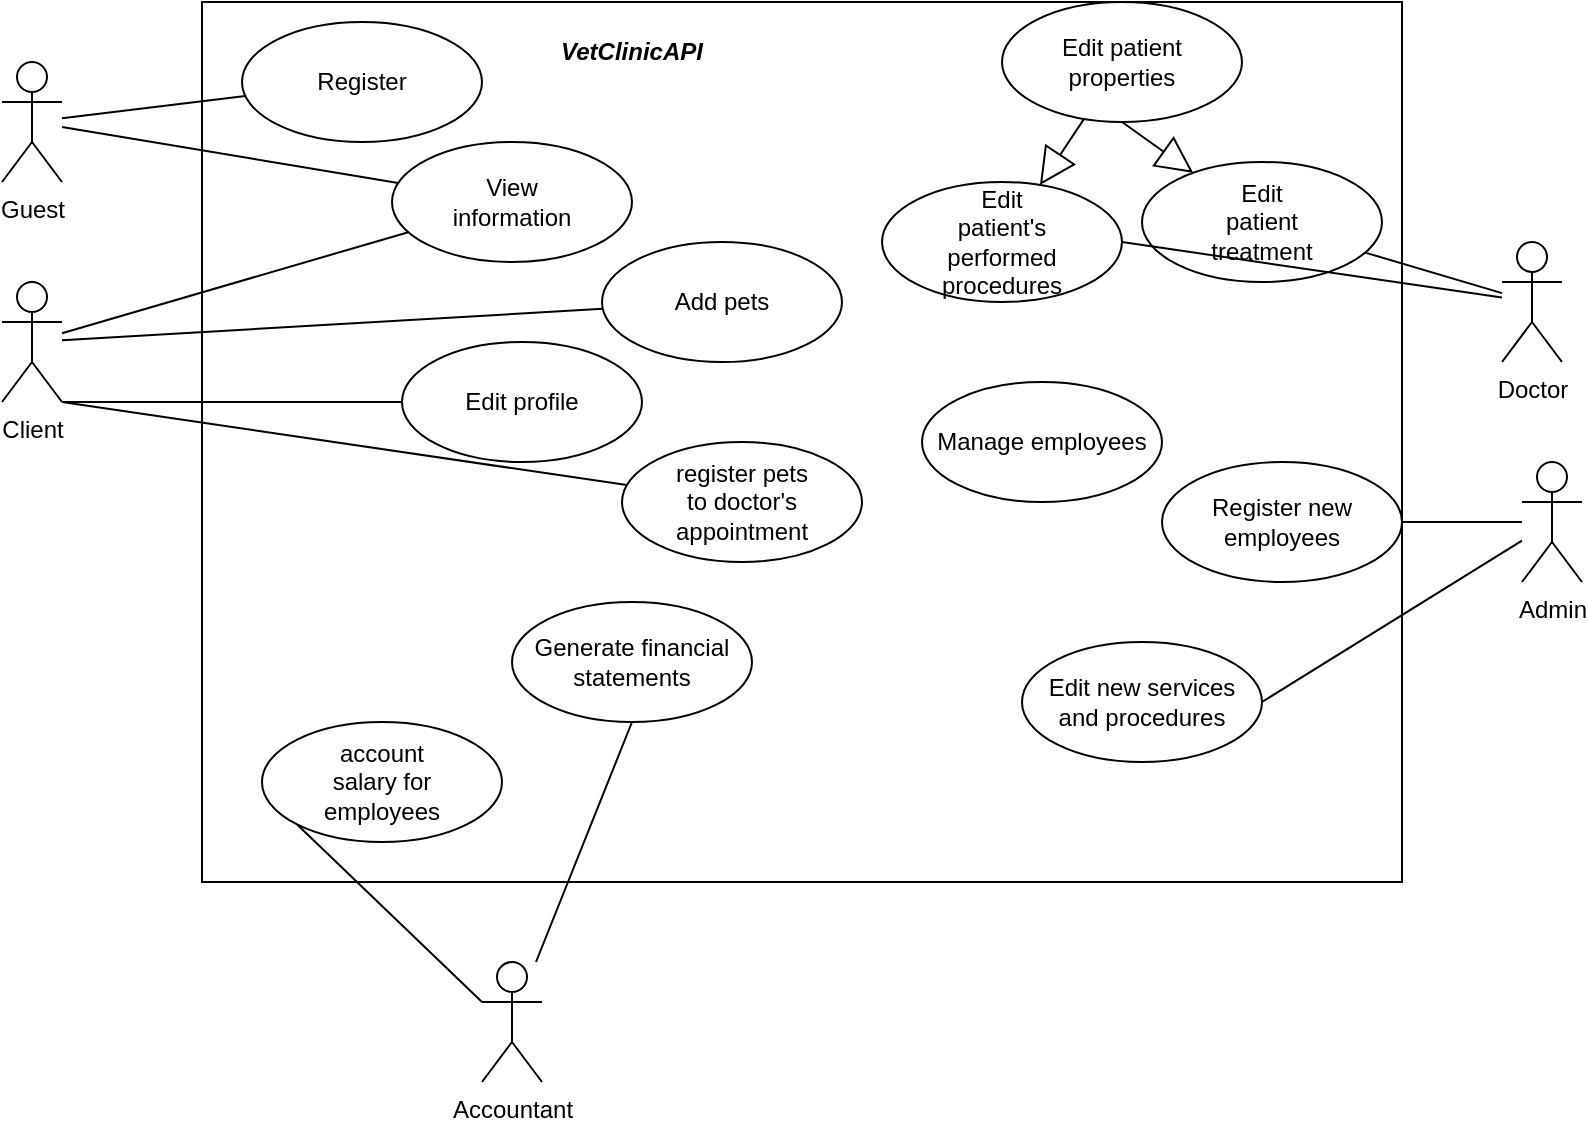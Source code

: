 <mxfile version="17.5.0" type="github">
  <diagram id="YmJbUNZ7-ScvL3K1Ze7F" name="Page-1">
    <mxGraphModel dx="706" dy="762" grid="1" gridSize="10" guides="1" tooltips="1" connect="1" arrows="1" fold="1" page="1" pageScale="1" pageWidth="850" pageHeight="1100" math="0" shadow="0">
      <root>
        <mxCell id="0" />
        <mxCell id="1" parent="0" />
        <mxCell id="cwu9wlnUS9ruzqK-m6uW-2" value="" style="rounded=0;whiteSpace=wrap;html=1;" parent="1" vertex="1">
          <mxGeometry x="130" y="90" width="600" height="440" as="geometry" />
        </mxCell>
        <mxCell id="cwu9wlnUS9ruzqK-m6uW-4" value="&lt;i&gt;&lt;b&gt;VetClinicAPI&lt;/b&gt;&lt;/i&gt;" style="text;html=1;strokeColor=none;fillColor=none;align=center;verticalAlign=middle;whiteSpace=wrap;rounded=0;" parent="1" vertex="1">
          <mxGeometry x="270" y="100" width="150" height="30" as="geometry" />
        </mxCell>
        <mxCell id="cwu9wlnUS9ruzqK-m6uW-10" value="" style="group" parent="1" vertex="1" connectable="0">
          <mxGeometry x="225" y="160" width="120" height="60" as="geometry" />
        </mxCell>
        <mxCell id="cwu9wlnUS9ruzqK-m6uW-5" value="" style="ellipse;whiteSpace=wrap;html=1;" parent="cwu9wlnUS9ruzqK-m6uW-10" vertex="1">
          <mxGeometry width="120" height="60" as="geometry" />
        </mxCell>
        <mxCell id="cwu9wlnUS9ruzqK-m6uW-9" value="View information" style="text;html=1;strokeColor=none;fillColor=none;align=center;verticalAlign=middle;whiteSpace=wrap;rounded=0;" parent="cwu9wlnUS9ruzqK-m6uW-10" vertex="1">
          <mxGeometry x="30" y="15" width="60" height="30" as="geometry" />
        </mxCell>
        <mxCell id="cwu9wlnUS9ruzqK-m6uW-13" value="" style="group" parent="1" vertex="1" connectable="0">
          <mxGeometry x="150" y="100" width="120" height="60" as="geometry" />
        </mxCell>
        <mxCell id="cwu9wlnUS9ruzqK-m6uW-8" value="" style="ellipse;whiteSpace=wrap;html=1;" parent="cwu9wlnUS9ruzqK-m6uW-13" vertex="1">
          <mxGeometry width="120" height="60" as="geometry" />
        </mxCell>
        <mxCell id="cwu9wlnUS9ruzqK-m6uW-11" value="Register" style="text;html=1;strokeColor=none;fillColor=none;align=center;verticalAlign=middle;whiteSpace=wrap;rounded=0;" parent="cwu9wlnUS9ruzqK-m6uW-13" vertex="1">
          <mxGeometry x="30" y="15" width="60" height="30" as="geometry" />
        </mxCell>
        <mxCell id="cwu9wlnUS9ruzqK-m6uW-14" value="Guest" style="shape=umlActor;verticalLabelPosition=bottom;verticalAlign=top;html=1;outlineConnect=0;" parent="1" vertex="1">
          <mxGeometry x="30" y="120" width="30" height="60" as="geometry" />
        </mxCell>
        <mxCell id="cwu9wlnUS9ruzqK-m6uW-18" value="" style="endArrow=none;html=1;rounded=0;" parent="1" source="cwu9wlnUS9ruzqK-m6uW-5" target="cwu9wlnUS9ruzqK-m6uW-14" edge="1">
          <mxGeometry width="50" height="50" relative="1" as="geometry">
            <mxPoint x="130" y="290" as="sourcePoint" />
            <mxPoint x="180" y="240" as="targetPoint" />
          </mxGeometry>
        </mxCell>
        <mxCell id="cwu9wlnUS9ruzqK-m6uW-21" value="" style="endArrow=none;html=1;rounded=0;" parent="1" source="cwu9wlnUS9ruzqK-m6uW-8" target="cwu9wlnUS9ruzqK-m6uW-14" edge="1">
          <mxGeometry width="50" height="50" relative="1" as="geometry">
            <mxPoint x="100" y="280" as="sourcePoint" />
            <mxPoint x="150" y="230" as="targetPoint" />
          </mxGeometry>
        </mxCell>
        <mxCell id="cwu9wlnUS9ruzqK-m6uW-23" value="Client" style="shape=umlActor;verticalLabelPosition=bottom;verticalAlign=top;html=1;outlineConnect=0;" parent="1" vertex="1">
          <mxGeometry x="30" y="230" width="30" height="60" as="geometry" />
        </mxCell>
        <mxCell id="cwu9wlnUS9ruzqK-m6uW-29" value="" style="group" parent="1" vertex="1" connectable="0">
          <mxGeometry x="340" y="310" width="120" height="60" as="geometry" />
        </mxCell>
        <mxCell id="cwu9wlnUS9ruzqK-m6uW-25" value="" style="ellipse;whiteSpace=wrap;html=1;" parent="cwu9wlnUS9ruzqK-m6uW-29" vertex="1">
          <mxGeometry width="120" height="60" as="geometry" />
        </mxCell>
        <mxCell id="cwu9wlnUS9ruzqK-m6uW-28" value="&lt;div&gt;register pets to doctor&#39;s&lt;/div&gt;&lt;div&gt;appointment&lt;br&gt;&lt;/div&gt;" style="text;html=1;strokeColor=none;fillColor=none;align=center;verticalAlign=middle;whiteSpace=wrap;rounded=0;" parent="cwu9wlnUS9ruzqK-m6uW-29" vertex="1">
          <mxGeometry x="30" y="15" width="60" height="30" as="geometry" />
        </mxCell>
        <mxCell id="cwu9wlnUS9ruzqK-m6uW-30" value="" style="group" parent="1" vertex="1" connectable="0">
          <mxGeometry x="330" y="210" width="120" height="60" as="geometry" />
        </mxCell>
        <mxCell id="cwu9wlnUS9ruzqK-m6uW-24" value="" style="ellipse;whiteSpace=wrap;html=1;" parent="cwu9wlnUS9ruzqK-m6uW-30" vertex="1">
          <mxGeometry width="120" height="60" as="geometry" />
        </mxCell>
        <mxCell id="cwu9wlnUS9ruzqK-m6uW-27" value="Add pets" style="text;html=1;strokeColor=none;fillColor=none;align=center;verticalAlign=middle;whiteSpace=wrap;rounded=0;" parent="cwu9wlnUS9ruzqK-m6uW-30" vertex="1">
          <mxGeometry x="30" y="15" width="60" height="30" as="geometry" />
        </mxCell>
        <mxCell id="cwu9wlnUS9ruzqK-m6uW-34" value="" style="endArrow=none;html=1;rounded=0;" parent="1" source="cwu9wlnUS9ruzqK-m6uW-5" target="cwu9wlnUS9ruzqK-m6uW-23" edge="1">
          <mxGeometry width="50" height="50" relative="1" as="geometry">
            <mxPoint x="140" y="360" as="sourcePoint" />
            <mxPoint x="190" y="310" as="targetPoint" />
          </mxGeometry>
        </mxCell>
        <mxCell id="cwu9wlnUS9ruzqK-m6uW-35" value="" style="endArrow=none;html=1;rounded=0;entryX=1;entryY=1;entryDx=0;entryDy=0;entryPerimeter=0;" parent="1" source="cwu9wlnUS9ruzqK-m6uW-12" target="cwu9wlnUS9ruzqK-m6uW-23" edge="1">
          <mxGeometry width="50" height="50" relative="1" as="geometry">
            <mxPoint x="100" y="410" as="sourcePoint" />
            <mxPoint x="150" y="360" as="targetPoint" />
          </mxGeometry>
        </mxCell>
        <mxCell id="cwu9wlnUS9ruzqK-m6uW-36" value="" style="endArrow=none;html=1;rounded=0;" parent="1" source="cwu9wlnUS9ruzqK-m6uW-24" target="cwu9wlnUS9ruzqK-m6uW-23" edge="1">
          <mxGeometry width="50" height="50" relative="1" as="geometry">
            <mxPoint x="100" y="380" as="sourcePoint" />
            <mxPoint x="150" y="330" as="targetPoint" />
            <Array as="points" />
          </mxGeometry>
        </mxCell>
        <mxCell id="cwu9wlnUS9ruzqK-m6uW-38" value="" style="group" parent="1" vertex="1" connectable="0">
          <mxGeometry x="260" y="260" width="120" height="60" as="geometry" />
        </mxCell>
        <mxCell id="cwu9wlnUS9ruzqK-m6uW-12" value="" style="ellipse;whiteSpace=wrap;html=1;" parent="cwu9wlnUS9ruzqK-m6uW-38" vertex="1">
          <mxGeometry x="-30" width="120" height="60" as="geometry" />
        </mxCell>
        <mxCell id="cwu9wlnUS9ruzqK-m6uW-26" value="Edit profile" style="text;html=1;strokeColor=none;fillColor=none;align=center;verticalAlign=middle;whiteSpace=wrap;rounded=0;" parent="cwu9wlnUS9ruzqK-m6uW-38" vertex="1">
          <mxGeometry y="15" width="60" height="30" as="geometry" />
        </mxCell>
        <mxCell id="cwu9wlnUS9ruzqK-m6uW-39" value="" style="endArrow=none;html=1;rounded=0;entryX=1;entryY=1;entryDx=0;entryDy=0;entryPerimeter=0;" parent="1" source="cwu9wlnUS9ruzqK-m6uW-25" target="cwu9wlnUS9ruzqK-m6uW-23" edge="1">
          <mxGeometry width="50" height="50" relative="1" as="geometry">
            <mxPoint x="100" y="410" as="sourcePoint" />
            <mxPoint x="150" y="360" as="targetPoint" />
          </mxGeometry>
        </mxCell>
        <mxCell id="cwu9wlnUS9ruzqK-m6uW-47" value="Doctor" style="shape=umlActor;verticalLabelPosition=bottom;verticalAlign=top;html=1;outlineConnect=0;" parent="1" vertex="1">
          <mxGeometry x="780" y="210" width="30" height="60" as="geometry" />
        </mxCell>
        <mxCell id="cwu9wlnUS9ruzqK-m6uW-49" value="" style="group" parent="1" vertex="1" connectable="0">
          <mxGeometry x="600" y="170" width="120" height="60" as="geometry" />
        </mxCell>
        <mxCell id="cwu9wlnUS9ruzqK-m6uW-50" value="" style="ellipse;whiteSpace=wrap;html=1;" parent="cwu9wlnUS9ruzqK-m6uW-49" vertex="1">
          <mxGeometry width="120" height="60" as="geometry" />
        </mxCell>
        <mxCell id="cwu9wlnUS9ruzqK-m6uW-51" value="Edit patient treatment" style="text;html=1;strokeColor=none;fillColor=none;align=center;verticalAlign=middle;whiteSpace=wrap;rounded=0;" parent="cwu9wlnUS9ruzqK-m6uW-49" vertex="1">
          <mxGeometry x="30" y="15" width="60" height="30" as="geometry" />
        </mxCell>
        <mxCell id="cwu9wlnUS9ruzqK-m6uW-52" value="" style="group" parent="1" vertex="1" connectable="0">
          <mxGeometry x="470" y="180" width="120" height="60" as="geometry" />
        </mxCell>
        <mxCell id="cwu9wlnUS9ruzqK-m6uW-53" value="" style="ellipse;whiteSpace=wrap;html=1;" parent="cwu9wlnUS9ruzqK-m6uW-52" vertex="1">
          <mxGeometry width="120" height="60" as="geometry" />
        </mxCell>
        <mxCell id="cwu9wlnUS9ruzqK-m6uW-54" value="&lt;div&gt;Edit &lt;br&gt;&lt;/div&gt;&lt;div&gt;patient&#39;s&lt;/div&gt;&lt;div&gt;performed procedures&lt;/div&gt;" style="text;html=1;strokeColor=none;fillColor=none;align=center;verticalAlign=middle;whiteSpace=wrap;rounded=0;" parent="cwu9wlnUS9ruzqK-m6uW-52" vertex="1">
          <mxGeometry x="30" y="15" width="60" height="30" as="geometry" />
        </mxCell>
        <mxCell id="cwu9wlnUS9ruzqK-m6uW-55" value="" style="endArrow=none;html=1;rounded=0;" parent="1" source="cwu9wlnUS9ruzqK-m6uW-47" target="cwu9wlnUS9ruzqK-m6uW-50" edge="1">
          <mxGeometry width="50" height="50" relative="1" as="geometry">
            <mxPoint x="700" y="285" as="sourcePoint" />
            <mxPoint x="750" y="235" as="targetPoint" />
          </mxGeometry>
        </mxCell>
        <mxCell id="cwu9wlnUS9ruzqK-m6uW-56" value="" style="endArrow=none;html=1;rounded=0;entryX=1;entryY=0.5;entryDx=0;entryDy=0;" parent="1" source="cwu9wlnUS9ruzqK-m6uW-47" edge="1" target="cwu9wlnUS9ruzqK-m6uW-53">
          <mxGeometry width="50" height="50" relative="1" as="geometry">
            <mxPoint x="765.97" y="220.001" as="sourcePoint" />
            <mxPoint x="610" y="220" as="targetPoint" />
          </mxGeometry>
        </mxCell>
        <mxCell id="cwu9wlnUS9ruzqK-m6uW-57" value="&lt;div&gt;Register new &lt;br&gt;&lt;/div&gt;&lt;div&gt;employees&lt;br&gt;&lt;/div&gt;" style="ellipse;whiteSpace=wrap;html=1;" parent="1" vertex="1">
          <mxGeometry x="610" y="320" width="120" height="60" as="geometry" />
        </mxCell>
        <mxCell id="cwu9wlnUS9ruzqK-m6uW-58" value="&lt;div&gt;Edit new services&lt;/div&gt;&lt;div&gt;and procedures&lt;br&gt;&lt;/div&gt;" style="ellipse;whiteSpace=wrap;html=1;" parent="1" vertex="1">
          <mxGeometry x="540" y="410" width="120" height="60" as="geometry" />
        </mxCell>
        <mxCell id="cwu9wlnUS9ruzqK-m6uW-60" value="Admin" style="shape=umlActor;verticalLabelPosition=bottom;verticalAlign=top;html=1;outlineConnect=0;" parent="1" vertex="1">
          <mxGeometry x="790" y="320" width="30" height="60" as="geometry" />
        </mxCell>
        <mxCell id="cwu9wlnUS9ruzqK-m6uW-61" value="" style="endArrow=none;html=1;rounded=0;" parent="1" source="cwu9wlnUS9ruzqK-m6uW-57" target="cwu9wlnUS9ruzqK-m6uW-60" edge="1">
          <mxGeometry width="50" height="50" relative="1" as="geometry">
            <mxPoint x="690" y="440" as="sourcePoint" />
            <mxPoint x="740" y="390" as="targetPoint" />
          </mxGeometry>
        </mxCell>
        <mxCell id="cwu9wlnUS9ruzqK-m6uW-62" value="" style="endArrow=none;html=1;rounded=0;exitX=1;exitY=0.5;exitDx=0;exitDy=0;" parent="1" source="cwu9wlnUS9ruzqK-m6uW-58" target="cwu9wlnUS9ruzqK-m6uW-60" edge="1">
          <mxGeometry width="50" height="50" relative="1" as="geometry">
            <mxPoint x="660.003" y="412.756" as="sourcePoint" />
            <mxPoint x="750.43" y="407.239" as="targetPoint" />
          </mxGeometry>
        </mxCell>
        <mxCell id="Fpauq5wtpLTE5XVOTx-I-1" value="" style="group" vertex="1" connectable="0" parent="1">
          <mxGeometry x="160" y="450" width="120" height="60" as="geometry" />
        </mxCell>
        <mxCell id="Fpauq5wtpLTE5XVOTx-I-2" value="" style="ellipse;whiteSpace=wrap;html=1;" vertex="1" parent="Fpauq5wtpLTE5XVOTx-I-1">
          <mxGeometry width="120" height="60" as="geometry" />
        </mxCell>
        <mxCell id="Fpauq5wtpLTE5XVOTx-I-3" value="account salary for employees" style="text;html=1;strokeColor=none;fillColor=none;align=center;verticalAlign=middle;whiteSpace=wrap;rounded=0;" vertex="1" parent="Fpauq5wtpLTE5XVOTx-I-1">
          <mxGeometry x="30" y="15" width="60" height="30" as="geometry" />
        </mxCell>
        <mxCell id="Fpauq5wtpLTE5XVOTx-I-9" value="Accountant" style="shape=umlActor;verticalLabelPosition=bottom;verticalAlign=top;html=1;outlineConnect=0;" vertex="1" parent="1">
          <mxGeometry x="270" y="570" width="30" height="60" as="geometry" />
        </mxCell>
        <mxCell id="Fpauq5wtpLTE5XVOTx-I-6" value="Generate financial statements" style="ellipse;whiteSpace=wrap;html=1;" vertex="1" parent="1">
          <mxGeometry x="285" y="390" width="120" height="60" as="geometry" />
        </mxCell>
        <mxCell id="Fpauq5wtpLTE5XVOTx-I-12" value="" style="endArrow=none;html=1;rounded=0;entryX=0.5;entryY=1;entryDx=0;entryDy=0;" edge="1" parent="1" source="Fpauq5wtpLTE5XVOTx-I-9" target="Fpauq5wtpLTE5XVOTx-I-6">
          <mxGeometry width="50" height="50" relative="1" as="geometry">
            <mxPoint x="330" y="610" as="sourcePoint" />
            <mxPoint x="380" y="560" as="targetPoint" />
          </mxGeometry>
        </mxCell>
        <mxCell id="Fpauq5wtpLTE5XVOTx-I-13" value="" style="endArrow=none;html=1;rounded=0;entryX=0;entryY=1;entryDx=0;entryDy=0;exitX=0;exitY=0.333;exitDx=0;exitDy=0;exitPerimeter=0;" edge="1" parent="1" source="Fpauq5wtpLTE5XVOTx-I-9" target="Fpauq5wtpLTE5XVOTx-I-2">
          <mxGeometry width="50" height="50" relative="1" as="geometry">
            <mxPoint x="120" y="590" as="sourcePoint" />
            <mxPoint x="170" y="540" as="targetPoint" />
          </mxGeometry>
        </mxCell>
        <mxCell id="Fpauq5wtpLTE5XVOTx-I-15" value="&lt;div&gt;Edit patient&lt;/div&gt;&lt;div&gt;properties&lt;br&gt;&lt;/div&gt;" style="ellipse;whiteSpace=wrap;html=1;" vertex="1" parent="1">
          <mxGeometry x="530" y="90" width="120" height="60" as="geometry" />
        </mxCell>
        <mxCell id="Fpauq5wtpLTE5XVOTx-I-19" value="Manage employees" style="ellipse;whiteSpace=wrap;html=1;" vertex="1" parent="1">
          <mxGeometry x="490" y="280" width="120" height="60" as="geometry" />
        </mxCell>
        <mxCell id="Fpauq5wtpLTE5XVOTx-I-20" value="" style="endArrow=block;endSize=16;endFill=0;html=1;rounded=0;" edge="1" parent="1" source="Fpauq5wtpLTE5XVOTx-I-15" target="cwu9wlnUS9ruzqK-m6uW-53">
          <mxGeometry width="160" relative="1" as="geometry">
            <mxPoint x="370" y="660" as="sourcePoint" />
            <mxPoint x="530" y="660" as="targetPoint" />
          </mxGeometry>
        </mxCell>
        <mxCell id="Fpauq5wtpLTE5XVOTx-I-21" value="" style="endArrow=block;endSize=16;endFill=0;html=1;rounded=0;exitX=0.5;exitY=1;exitDx=0;exitDy=0;" edge="1" parent="1" source="Fpauq5wtpLTE5XVOTx-I-15" target="cwu9wlnUS9ruzqK-m6uW-50">
          <mxGeometry width="160" relative="1" as="geometry">
            <mxPoint x="595.673" y="157.423" as="sourcePoint" />
            <mxPoint x="564.368" y="192.586" as="targetPoint" />
          </mxGeometry>
        </mxCell>
      </root>
    </mxGraphModel>
  </diagram>
</mxfile>

